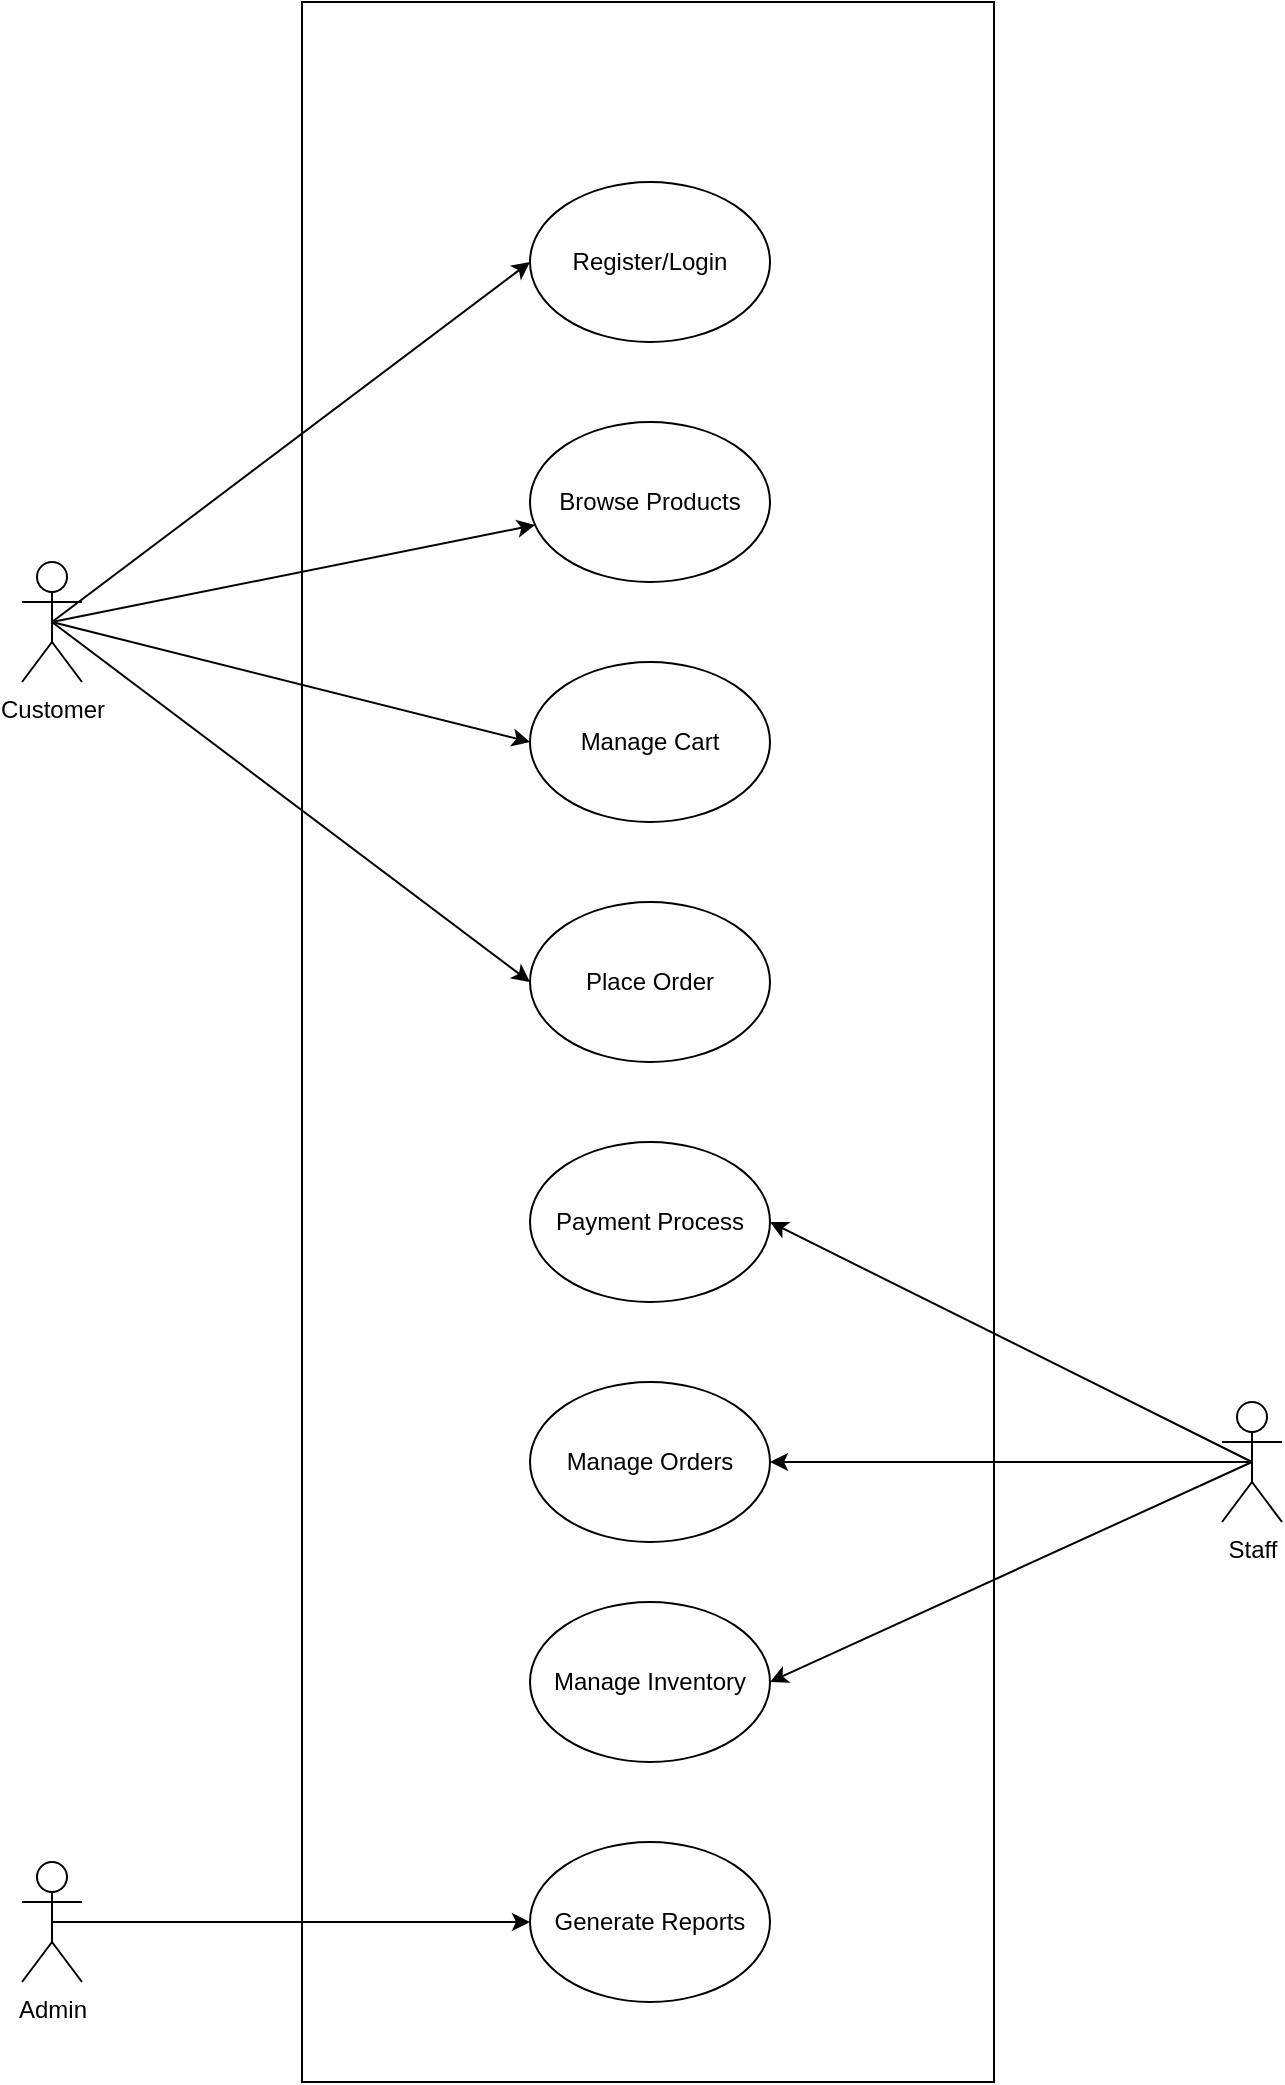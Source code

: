 <mxfile version="24.7.8">
  <diagram name="Page-1" id="JwDh1PhXiOaobB8C67Ic">
    <mxGraphModel dx="1366" dy="703" grid="1" gridSize="10" guides="1" tooltips="1" connect="1" arrows="1" fold="1" page="1" pageScale="1" pageWidth="827" pageHeight="1169" math="0" shadow="0">
      <root>
        <mxCell id="0" />
        <mxCell id="1" parent="0" />
        <mxCell id="v0zKnN7ERNtWTIlFHzvu-9" value="" style="rounded=0;whiteSpace=wrap;html=1;" vertex="1" parent="1">
          <mxGeometry x="240" y="40" width="346" height="1040" as="geometry" />
        </mxCell>
        <mxCell id="v0zKnN7ERNtWTIlFHzvu-10" value="Register/Login" style="ellipse;whiteSpace=wrap;html=1;" vertex="1" parent="1">
          <mxGeometry x="354" y="130" width="120" height="80" as="geometry" />
        </mxCell>
        <mxCell id="v0zKnN7ERNtWTIlFHzvu-11" value="Browse Products" style="ellipse;whiteSpace=wrap;html=1;" vertex="1" parent="1">
          <mxGeometry x="354" y="250" width="120" height="80" as="geometry" />
        </mxCell>
        <mxCell id="v0zKnN7ERNtWTIlFHzvu-12" value="Manage Cart" style="ellipse;whiteSpace=wrap;html=1;" vertex="1" parent="1">
          <mxGeometry x="354" y="370" width="120" height="80" as="geometry" />
        </mxCell>
        <mxCell id="v0zKnN7ERNtWTIlFHzvu-13" value="Place Order" style="ellipse;whiteSpace=wrap;html=1;" vertex="1" parent="1">
          <mxGeometry x="354" y="490" width="120" height="80" as="geometry" />
        </mxCell>
        <mxCell id="v0zKnN7ERNtWTIlFHzvu-14" value="Payment Process" style="ellipse;whiteSpace=wrap;html=1;" vertex="1" parent="1">
          <mxGeometry x="354" y="610" width="120" height="80" as="geometry" />
        </mxCell>
        <mxCell id="v0zKnN7ERNtWTIlFHzvu-16" value="Manage Inventory" style="ellipse;whiteSpace=wrap;html=1;" vertex="1" parent="1">
          <mxGeometry x="354" y="840" width="120" height="80" as="geometry" />
        </mxCell>
        <mxCell id="v0zKnN7ERNtWTIlFHzvu-17" value="Manage Orders" style="ellipse;whiteSpace=wrap;html=1;" vertex="1" parent="1">
          <mxGeometry x="354" y="730" width="120" height="80" as="geometry" />
        </mxCell>
        <mxCell id="v0zKnN7ERNtWTIlFHzvu-18" value="Generate Reports" style="ellipse;whiteSpace=wrap;html=1;" vertex="1" parent="1">
          <mxGeometry x="354" y="960" width="120" height="80" as="geometry" />
        </mxCell>
        <mxCell id="v0zKnN7ERNtWTIlFHzvu-25" style="rounded=0;orthogonalLoop=1;jettySize=auto;html=1;exitX=0.5;exitY=0.5;exitDx=0;exitDy=0;exitPerimeter=0;entryX=0;entryY=0.5;entryDx=0;entryDy=0;strokeColor=default;" edge="1" parent="1" source="v0zKnN7ERNtWTIlFHzvu-20" target="v0zKnN7ERNtWTIlFHzvu-10">
          <mxGeometry relative="1" as="geometry" />
        </mxCell>
        <mxCell id="v0zKnN7ERNtWTIlFHzvu-26" style="rounded=0;orthogonalLoop=1;jettySize=auto;html=1;exitX=0.5;exitY=0.5;exitDx=0;exitDy=0;exitPerimeter=0;" edge="1" parent="1" source="v0zKnN7ERNtWTIlFHzvu-20" target="v0zKnN7ERNtWTIlFHzvu-11">
          <mxGeometry relative="1" as="geometry" />
        </mxCell>
        <mxCell id="v0zKnN7ERNtWTIlFHzvu-27" style="rounded=0;orthogonalLoop=1;jettySize=auto;html=1;exitX=0.5;exitY=0.5;exitDx=0;exitDy=0;exitPerimeter=0;entryX=0;entryY=0.5;entryDx=0;entryDy=0;" edge="1" parent="1" source="v0zKnN7ERNtWTIlFHzvu-20" target="v0zKnN7ERNtWTIlFHzvu-12">
          <mxGeometry relative="1" as="geometry" />
        </mxCell>
        <mxCell id="v0zKnN7ERNtWTIlFHzvu-28" style="rounded=0;orthogonalLoop=1;jettySize=auto;html=1;exitX=0.5;exitY=0.5;exitDx=0;exitDy=0;exitPerimeter=0;entryX=0;entryY=0.5;entryDx=0;entryDy=0;" edge="1" parent="1" source="v0zKnN7ERNtWTIlFHzvu-20" target="v0zKnN7ERNtWTIlFHzvu-13">
          <mxGeometry relative="1" as="geometry" />
        </mxCell>
        <mxCell id="v0zKnN7ERNtWTIlFHzvu-20" value="Customer" style="shape=umlActor;verticalLabelPosition=bottom;verticalAlign=top;html=1;outlineConnect=0;" vertex="1" parent="1">
          <mxGeometry x="100" y="320" width="30" height="60" as="geometry" />
        </mxCell>
        <mxCell id="v0zKnN7ERNtWTIlFHzvu-30" style="rounded=0;orthogonalLoop=1;jettySize=auto;html=1;exitX=0.5;exitY=0.5;exitDx=0;exitDy=0;exitPerimeter=0;entryX=1;entryY=0.5;entryDx=0;entryDy=0;" edge="1" parent="1" source="v0zKnN7ERNtWTIlFHzvu-21" target="v0zKnN7ERNtWTIlFHzvu-16">
          <mxGeometry relative="1" as="geometry" />
        </mxCell>
        <mxCell id="v0zKnN7ERNtWTIlFHzvu-31" style="rounded=0;orthogonalLoop=1;jettySize=auto;html=1;exitX=0.5;exitY=0.5;exitDx=0;exitDy=0;exitPerimeter=0;entryX=1;entryY=0.5;entryDx=0;entryDy=0;" edge="1" parent="1" source="v0zKnN7ERNtWTIlFHzvu-21" target="v0zKnN7ERNtWTIlFHzvu-17">
          <mxGeometry relative="1" as="geometry" />
        </mxCell>
        <mxCell id="v0zKnN7ERNtWTIlFHzvu-32" style="rounded=0;orthogonalLoop=1;jettySize=auto;html=1;exitX=0.5;exitY=0.5;exitDx=0;exitDy=0;exitPerimeter=0;entryX=1;entryY=0.5;entryDx=0;entryDy=0;" edge="1" parent="1" source="v0zKnN7ERNtWTIlFHzvu-21" target="v0zKnN7ERNtWTIlFHzvu-14">
          <mxGeometry relative="1" as="geometry" />
        </mxCell>
        <mxCell id="v0zKnN7ERNtWTIlFHzvu-21" value="Staff" style="shape=umlActor;verticalLabelPosition=bottom;verticalAlign=top;html=1;outlineConnect=0;" vertex="1" parent="1">
          <mxGeometry x="700" y="740" width="30" height="60" as="geometry" />
        </mxCell>
        <mxCell id="v0zKnN7ERNtWTIlFHzvu-29" style="rounded=0;orthogonalLoop=1;jettySize=auto;html=1;exitX=0.5;exitY=0.5;exitDx=0;exitDy=0;exitPerimeter=0;entryX=0;entryY=0.5;entryDx=0;entryDy=0;" edge="1" parent="1" source="v0zKnN7ERNtWTIlFHzvu-24" target="v0zKnN7ERNtWTIlFHzvu-18">
          <mxGeometry relative="1" as="geometry" />
        </mxCell>
        <mxCell id="v0zKnN7ERNtWTIlFHzvu-24" value="Admin" style="shape=umlActor;verticalLabelPosition=bottom;verticalAlign=top;html=1;outlineConnect=0;" vertex="1" parent="1">
          <mxGeometry x="100" y="970" width="30" height="60" as="geometry" />
        </mxCell>
      </root>
    </mxGraphModel>
  </diagram>
</mxfile>
